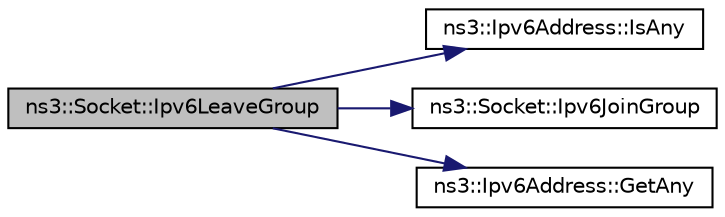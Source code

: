 digraph "ns3::Socket::Ipv6LeaveGroup"
{
  edge [fontname="Helvetica",fontsize="10",labelfontname="Helvetica",labelfontsize="10"];
  node [fontname="Helvetica",fontsize="10",shape=record];
  rankdir="LR";
  Node1 [label="ns3::Socket::Ipv6LeaveGroup",height=0.2,width=0.4,color="black", fillcolor="grey75", style="filled", fontcolor="black"];
  Node1 -> Node2 [color="midnightblue",fontsize="10",style="solid"];
  Node2 [label="ns3::Ipv6Address::IsAny",height=0.2,width=0.4,color="black", fillcolor="white", style="filled",URL="$d5/de6/classns3_1_1Ipv6Address.html#a6f15ff7a41a6ae2171cdeda2a53179b8",tooltip="If the IPv6 address is the \"Any\" address. "];
  Node1 -> Node3 [color="midnightblue",fontsize="10",style="solid"];
  Node3 [label="ns3::Socket::Ipv6JoinGroup",height=0.2,width=0.4,color="black", fillcolor="white", style="filled",URL="$d9/df2/classns3_1_1Socket.html#aa9c414660bee2cd56bf6cdc4111b4744",tooltip="Joins a IPv6 multicast group. "];
  Node1 -> Node4 [color="midnightblue",fontsize="10",style="solid"];
  Node4 [label="ns3::Ipv6Address::GetAny",height=0.2,width=0.4,color="black", fillcolor="white", style="filled",URL="$d5/de6/classns3_1_1Ipv6Address.html#a2783e8badfc98c8b0a8508bba6e1b91e",tooltip="Get the \"any\" (::) Ipv6Address. "];
}
